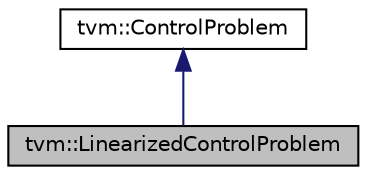digraph "tvm::LinearizedControlProblem"
{
  edge [fontname="Helvetica",fontsize="10",labelfontname="Helvetica",labelfontsize="10"];
  node [fontname="Helvetica",fontsize="10",shape=record];
  Node0 [label="tvm::LinearizedControlProblem",height=0.2,width=0.4,color="black", fillcolor="grey75", style="filled", fontcolor="black"];
  Node1 -> Node0 [dir="back",color="midnightblue",fontsize="10",style="solid",fontname="Helvetica"];
  Node1 [label="tvm::ControlProblem",height=0.2,width=0.4,color="black", fillcolor="white", style="filled",URL="$classtvm_1_1ControlProblem.html"];
}
